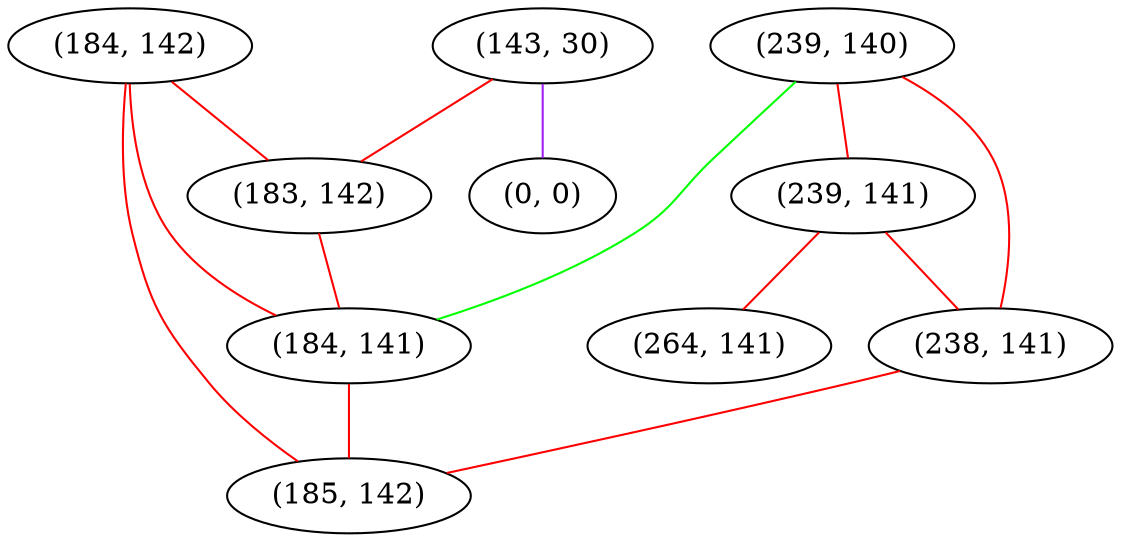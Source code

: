 graph "" {
"(239, 140)";
"(239, 141)";
"(264, 141)";
"(143, 30)";
"(238, 141)";
"(184, 142)";
"(183, 142)";
"(0, 0)";
"(184, 141)";
"(185, 142)";
"(239, 140)" -- "(239, 141)"  [color=red, key=0, weight=1];
"(239, 140)" -- "(184, 141)"  [color=green, key=0, weight=2];
"(239, 140)" -- "(238, 141)"  [color=red, key=0, weight=1];
"(239, 141)" -- "(264, 141)"  [color=red, key=0, weight=1];
"(239, 141)" -- "(238, 141)"  [color=red, key=0, weight=1];
"(143, 30)" -- "(183, 142)"  [color=red, key=0, weight=1];
"(143, 30)" -- "(0, 0)"  [color=purple, key=0, weight=4];
"(238, 141)" -- "(185, 142)"  [color=red, key=0, weight=1];
"(184, 142)" -- "(184, 141)"  [color=red, key=0, weight=1];
"(184, 142)" -- "(183, 142)"  [color=red, key=0, weight=1];
"(184, 142)" -- "(185, 142)"  [color=red, key=0, weight=1];
"(183, 142)" -- "(184, 141)"  [color=red, key=0, weight=1];
"(184, 141)" -- "(185, 142)"  [color=red, key=0, weight=1];
}
